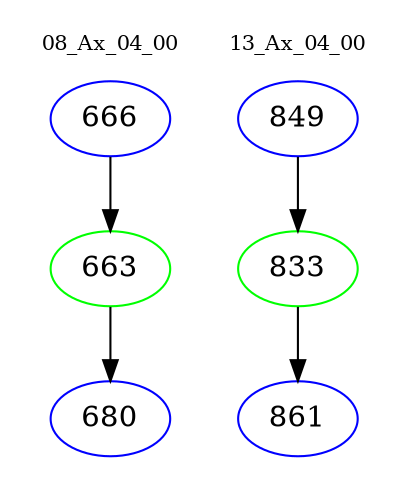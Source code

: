 digraph{
subgraph cluster_0 {
color = white
label = "08_Ax_04_00";
fontsize=10;
T0_666 [label="666", color="blue"]
T0_666 -> T0_663 [color="black"]
T0_663 [label="663", color="green"]
T0_663 -> T0_680 [color="black"]
T0_680 [label="680", color="blue"]
}
subgraph cluster_1 {
color = white
label = "13_Ax_04_00";
fontsize=10;
T1_849 [label="849", color="blue"]
T1_849 -> T1_833 [color="black"]
T1_833 [label="833", color="green"]
T1_833 -> T1_861 [color="black"]
T1_861 [label="861", color="blue"]
}
}
